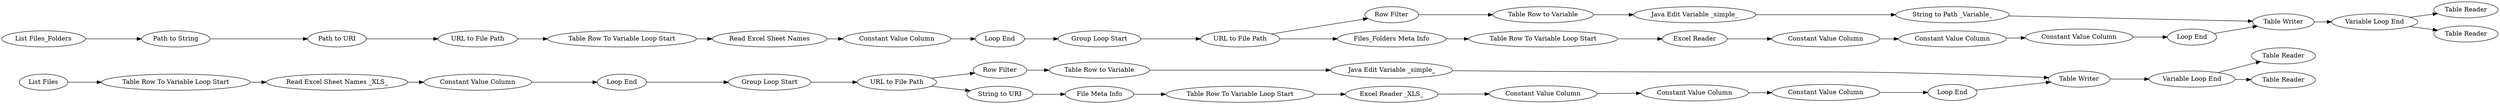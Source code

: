 digraph {
	"-2108440059891660653_10" [label="URL to File Path"]
	"-2108440059891660653_22" [label="File Meta Info"]
	"-2108440059891660653_392" [label="Table Writer"]
	"-2108440059891660653_1" [label="List Files"]
	"-2108440059891660653_384" [label="Java Edit Variable _simple_"]
	"-2108440059891660653_387" [label="Loop End"]
	"-2108440059891660653_376" [label="Read Excel Sheet Names"]
	"-2108440059891660653_6" [label="Group Loop Start"]
	"-2108440059891660653_11" [label="Loop End"]
	"-2108440059891660653_377" [label="Constant Value Column"]
	"-2108440059891660653_383" [label="Row Filter"]
	"-2108440059891660653_16" [label="Table Row To Variable Loop Start"]
	"-2108440059891660653_385" [label="Table Row to Variable"]
	"-2108440059891660653_393" [label="String to Path _Variable_"]
	"-2108440059891660653_15" [label="Java Edit Variable _simple_"]
	"-2108440059891660653_21" [label="Variable Loop End"]
	"-2108440059891660653_29" [label="Path to String"]
	"-2108440059891660653_17" [label="Table Row to Variable"]
	"-2108440059891660653_18" [label="Row Filter"]
	"-2108440059891660653_381" [label="URL to File Path"]
	"-2108440059891660653_390" [label="Constant Value Column"]
	"-2108440059891660653_374" [label="List Files_Folders"]
	"-2108440059891660653_386" [label="Table Row To Variable Loop Start"]
	"-2108440059891660653_13" [label="Constant Value Column"]
	"-2108440059891660653_378" [label="Path to URI"]
	"-2108440059891660653_7" [label="Excel Reader _XLS_"]
	"-2108440059891660653_379" [label="Loop End"]
	"-2108440059891660653_394" [label="Variable Loop End"]
	"-2108440059891660653_4" [label="Constant Value Column"]
	"-2108440059891660653_2" [label="Read Excel Sheet Names _XLS_"]
	"-2108440059891660653_5" [label="Loop End"]
	"-2108440059891660653_12" [label="Constant Value Column"]
	"-2108440059891660653_19" [label="Constant Value Column"]
	"-2108440059891660653_375" [label="Table Row To Variable Loop Start"]
	"-2108440059891660653_23" [label="String to URI"]
	"-2108440059891660653_380" [label="Group Loop Start"]
	"-2108440059891660653_395" [label="Table Reader"]
	"-2108440059891660653_3" [label="Table Row To Variable Loop Start"]
	"-2108440059891660653_396" [label="Table Reader"]
	"-2108440059891660653_382" [label="Files_Folders Meta Info"]
	"-2108440059891660653_388" [label="Excel Reader"]
	"-2108440059891660653_373" [label="Table Reader"]
	"-2108440059891660653_389" [label="Constant Value Column"]
	"-2108440059891660653_391" [label="Constant Value Column"]
	"-2108440059891660653_372" [label="Table Reader"]
	"-2108440059891660653_8" [label="URL to File Path"]
	"-2108440059891660653_20" [label="Table Writer"]
	"-2108440059891660653_15" -> "-2108440059891660653_20"
	"-2108440059891660653_21" -> "-2108440059891660653_372"
	"-2108440059891660653_392" -> "-2108440059891660653_394"
	"-2108440059891660653_2" -> "-2108440059891660653_4"
	"-2108440059891660653_385" -> "-2108440059891660653_384"
	"-2108440059891660653_381" -> "-2108440059891660653_382"
	"-2108440059891660653_377" -> "-2108440059891660653_379"
	"-2108440059891660653_374" -> "-2108440059891660653_29"
	"-2108440059891660653_19" -> "-2108440059891660653_11"
	"-2108440059891660653_11" -> "-2108440059891660653_20"
	"-2108440059891660653_12" -> "-2108440059891660653_13"
	"-2108440059891660653_382" -> "-2108440059891660653_386"
	"-2108440059891660653_389" -> "-2108440059891660653_390"
	"-2108440059891660653_386" -> "-2108440059891660653_388"
	"-2108440059891660653_8" -> "-2108440059891660653_375"
	"-2108440059891660653_388" -> "-2108440059891660653_389"
	"-2108440059891660653_20" -> "-2108440059891660653_21"
	"-2108440059891660653_375" -> "-2108440059891660653_376"
	"-2108440059891660653_394" -> "-2108440059891660653_396"
	"-2108440059891660653_7" -> "-2108440059891660653_12"
	"-2108440059891660653_384" -> "-2108440059891660653_393"
	"-2108440059891660653_23" -> "-2108440059891660653_22"
	"-2108440059891660653_376" -> "-2108440059891660653_377"
	"-2108440059891660653_387" -> "-2108440059891660653_392"
	"-2108440059891660653_381" -> "-2108440059891660653_383"
	"-2108440059891660653_383" -> "-2108440059891660653_385"
	"-2108440059891660653_13" -> "-2108440059891660653_19"
	"-2108440059891660653_393" -> "-2108440059891660653_392"
	"-2108440059891660653_380" -> "-2108440059891660653_381"
	"-2108440059891660653_10" -> "-2108440059891660653_23"
	"-2108440059891660653_5" -> "-2108440059891660653_6"
	"-2108440059891660653_1" -> "-2108440059891660653_3"
	"-2108440059891660653_10" -> "-2108440059891660653_18"
	"-2108440059891660653_390" -> "-2108440059891660653_391"
	"-2108440059891660653_379" -> "-2108440059891660653_380"
	"-2108440059891660653_3" -> "-2108440059891660653_2"
	"-2108440059891660653_29" -> "-2108440059891660653_378"
	"-2108440059891660653_22" -> "-2108440059891660653_16"
	"-2108440059891660653_394" -> "-2108440059891660653_395"
	"-2108440059891660653_378" -> "-2108440059891660653_8"
	"-2108440059891660653_16" -> "-2108440059891660653_7"
	"-2108440059891660653_18" -> "-2108440059891660653_17"
	"-2108440059891660653_6" -> "-2108440059891660653_10"
	"-2108440059891660653_21" -> "-2108440059891660653_373"
	"-2108440059891660653_391" -> "-2108440059891660653_387"
	"-2108440059891660653_17" -> "-2108440059891660653_15"
	"-2108440059891660653_4" -> "-2108440059891660653_5"
	rankdir=LR
}

